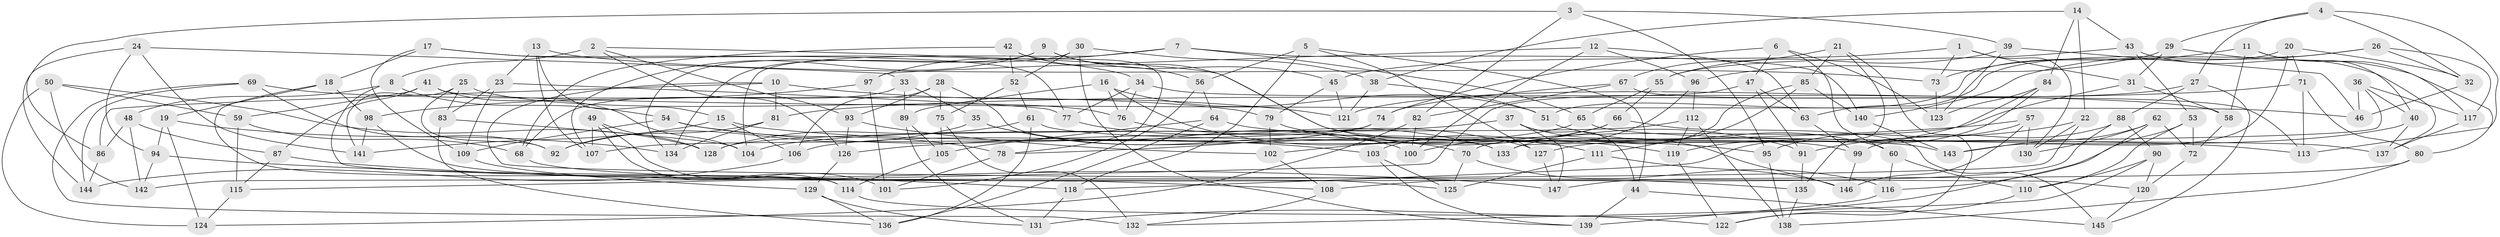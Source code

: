 // coarse degree distribution, {6: 0.4117647058823529, 5: 0.029411764705882353, 4: 0.5490196078431373, 3: 0.00980392156862745}
// Generated by graph-tools (version 1.1) at 2025/24/03/03/25 07:24:27]
// undirected, 147 vertices, 294 edges
graph export_dot {
graph [start="1"]
  node [color=gray90,style=filled];
  1;
  2;
  3;
  4;
  5;
  6;
  7;
  8;
  9;
  10;
  11;
  12;
  13;
  14;
  15;
  16;
  17;
  18;
  19;
  20;
  21;
  22;
  23;
  24;
  25;
  26;
  27;
  28;
  29;
  30;
  31;
  32;
  33;
  34;
  35;
  36;
  37;
  38;
  39;
  40;
  41;
  42;
  43;
  44;
  45;
  46;
  47;
  48;
  49;
  50;
  51;
  52;
  53;
  54;
  55;
  56;
  57;
  58;
  59;
  60;
  61;
  62;
  63;
  64;
  65;
  66;
  67;
  68;
  69;
  70;
  71;
  72;
  73;
  74;
  75;
  76;
  77;
  78;
  79;
  80;
  81;
  82;
  83;
  84;
  85;
  86;
  87;
  88;
  89;
  90;
  91;
  92;
  93;
  94;
  95;
  96;
  97;
  98;
  99;
  100;
  101;
  102;
  103;
  104;
  105;
  106;
  107;
  108;
  109;
  110;
  111;
  112;
  113;
  114;
  115;
  116;
  117;
  118;
  119;
  120;
  121;
  122;
  123;
  124;
  125;
  126;
  127;
  128;
  129;
  130;
  131;
  132;
  133;
  134;
  135;
  136;
  137;
  138;
  139;
  140;
  141;
  142;
  143;
  144;
  145;
  146;
  147;
  1 -- 130;
  1 -- 31;
  1 -- 45;
  1 -- 73;
  2 -- 126;
  2 -- 99;
  2 -- 93;
  2 -- 8;
  3 -- 95;
  3 -- 39;
  3 -- 86;
  3 -- 82;
  4 -- 32;
  4 -- 27;
  4 -- 29;
  4 -- 113;
  5 -- 56;
  5 -- 118;
  5 -- 44;
  5 -- 127;
  6 -- 47;
  6 -- 74;
  6 -- 123;
  6 -- 60;
  7 -- 104;
  7 -- 65;
  7 -- 97;
  7 -- 140;
  8 -- 54;
  8 -- 108;
  8 -- 48;
  9 -- 134;
  9 -- 107;
  9 -- 45;
  9 -- 91;
  10 -- 120;
  10 -- 86;
  10 -- 121;
  10 -- 81;
  11 -- 117;
  11 -- 40;
  11 -- 58;
  11 -- 73;
  12 -- 97;
  12 -- 100;
  12 -- 63;
  12 -- 96;
  13 -- 107;
  13 -- 23;
  13 -- 15;
  13 -- 73;
  14 -- 84;
  14 -- 43;
  14 -- 22;
  14 -- 38;
  15 -- 106;
  15 -- 141;
  15 -- 95;
  16 -- 51;
  16 -- 111;
  16 -- 76;
  16 -- 89;
  17 -- 34;
  17 -- 18;
  17 -- 77;
  17 -- 109;
  18 -- 19;
  18 -- 98;
  18 -- 114;
  19 -- 124;
  19 -- 134;
  19 -- 94;
  20 -- 143;
  20 -- 51;
  20 -- 71;
  20 -- 32;
  21 -- 122;
  21 -- 85;
  21 -- 135;
  21 -- 67;
  22 -- 130;
  22 -- 91;
  22 -- 142;
  23 -- 109;
  23 -- 77;
  23 -- 83;
  24 -- 33;
  24 -- 144;
  24 -- 141;
  24 -- 94;
  25 -- 141;
  25 -- 76;
  25 -- 83;
  25 -- 92;
  26 -- 117;
  26 -- 32;
  26 -- 140;
  26 -- 63;
  27 -- 145;
  27 -- 88;
  27 -- 121;
  28 -- 93;
  28 -- 75;
  28 -- 133;
  28 -- 106;
  29 -- 31;
  29 -- 80;
  29 -- 96;
  30 -- 134;
  30 -- 139;
  30 -- 38;
  30 -- 52;
  31 -- 70;
  31 -- 58;
  32 -- 46;
  33 -- 35;
  33 -- 89;
  33 -- 68;
  34 -- 76;
  34 -- 77;
  34 -- 58;
  35 -- 92;
  35 -- 100;
  35 -- 70;
  36 -- 40;
  36 -- 133;
  36 -- 46;
  36 -- 117;
  37 -- 146;
  37 -- 147;
  37 -- 44;
  37 -- 104;
  38 -- 121;
  38 -- 51;
  39 -- 123;
  39 -- 46;
  39 -- 55;
  40 -- 137;
  40 -- 127;
  41 -- 87;
  41 -- 104;
  41 -- 59;
  41 -- 46;
  42 -- 78;
  42 -- 56;
  42 -- 68;
  42 -- 52;
  43 -- 137;
  43 -- 53;
  43 -- 55;
  44 -- 145;
  44 -- 139;
  45 -- 79;
  45 -- 121;
  47 -- 63;
  47 -- 115;
  47 -- 91;
  48 -- 142;
  48 -- 87;
  48 -- 86;
  49 -- 114;
  49 -- 101;
  49 -- 107;
  49 -- 128;
  50 -- 59;
  50 -- 142;
  50 -- 124;
  50 -- 128;
  51 -- 60;
  52 -- 75;
  52 -- 61;
  53 -- 72;
  53 -- 110;
  53 -- 116;
  54 -- 103;
  54 -- 78;
  54 -- 109;
  55 -- 65;
  55 -- 66;
  56 -- 64;
  56 -- 101;
  57 -- 95;
  57 -- 130;
  57 -- 126;
  57 -- 146;
  58 -- 72;
  59 -- 115;
  59 -- 68;
  60 -- 116;
  60 -- 110;
  61 -- 128;
  61 -- 143;
  61 -- 136;
  62 -- 72;
  62 -- 143;
  62 -- 131;
  62 -- 130;
  63 -- 99;
  64 -- 105;
  64 -- 136;
  64 -- 113;
  65 -- 106;
  65 -- 137;
  66 -- 102;
  66 -- 103;
  66 -- 145;
  67 -- 74;
  67 -- 82;
  67 -- 113;
  68 -- 135;
  69 -- 144;
  69 -- 79;
  69 -- 132;
  69 -- 92;
  70 -- 125;
  70 -- 116;
  71 -- 81;
  71 -- 113;
  71 -- 80;
  72 -- 120;
  73 -- 123;
  74 -- 107;
  74 -- 78;
  75 -- 132;
  75 -- 105;
  76 -- 127;
  77 -- 133;
  78 -- 101;
  79 -- 102;
  79 -- 119;
  80 -- 138;
  80 -- 147;
  81 -- 134;
  81 -- 92;
  82 -- 100;
  82 -- 124;
  83 -- 104;
  83 -- 136;
  84 -- 119;
  84 -- 118;
  84 -- 123;
  85 -- 140;
  85 -- 111;
  85 -- 133;
  86 -- 144;
  87 -- 115;
  87 -- 147;
  88 -- 108;
  88 -- 99;
  88 -- 90;
  89 -- 131;
  89 -- 105;
  90 -- 132;
  90 -- 110;
  90 -- 120;
  91 -- 135;
  93 -- 126;
  93 -- 102;
  94 -- 118;
  94 -- 142;
  95 -- 138;
  96 -- 100;
  96 -- 112;
  97 -- 98;
  97 -- 101;
  98 -- 141;
  98 -- 125;
  99 -- 146;
  102 -- 108;
  103 -- 125;
  103 -- 139;
  105 -- 114;
  106 -- 144;
  108 -- 132;
  109 -- 129;
  110 -- 122;
  111 -- 125;
  111 -- 146;
  112 -- 119;
  112 -- 128;
  112 -- 138;
  114 -- 122;
  115 -- 124;
  116 -- 139;
  117 -- 137;
  118 -- 131;
  119 -- 122;
  120 -- 145;
  126 -- 129;
  127 -- 147;
  129 -- 136;
  129 -- 131;
  135 -- 138;
  140 -- 143;
}
